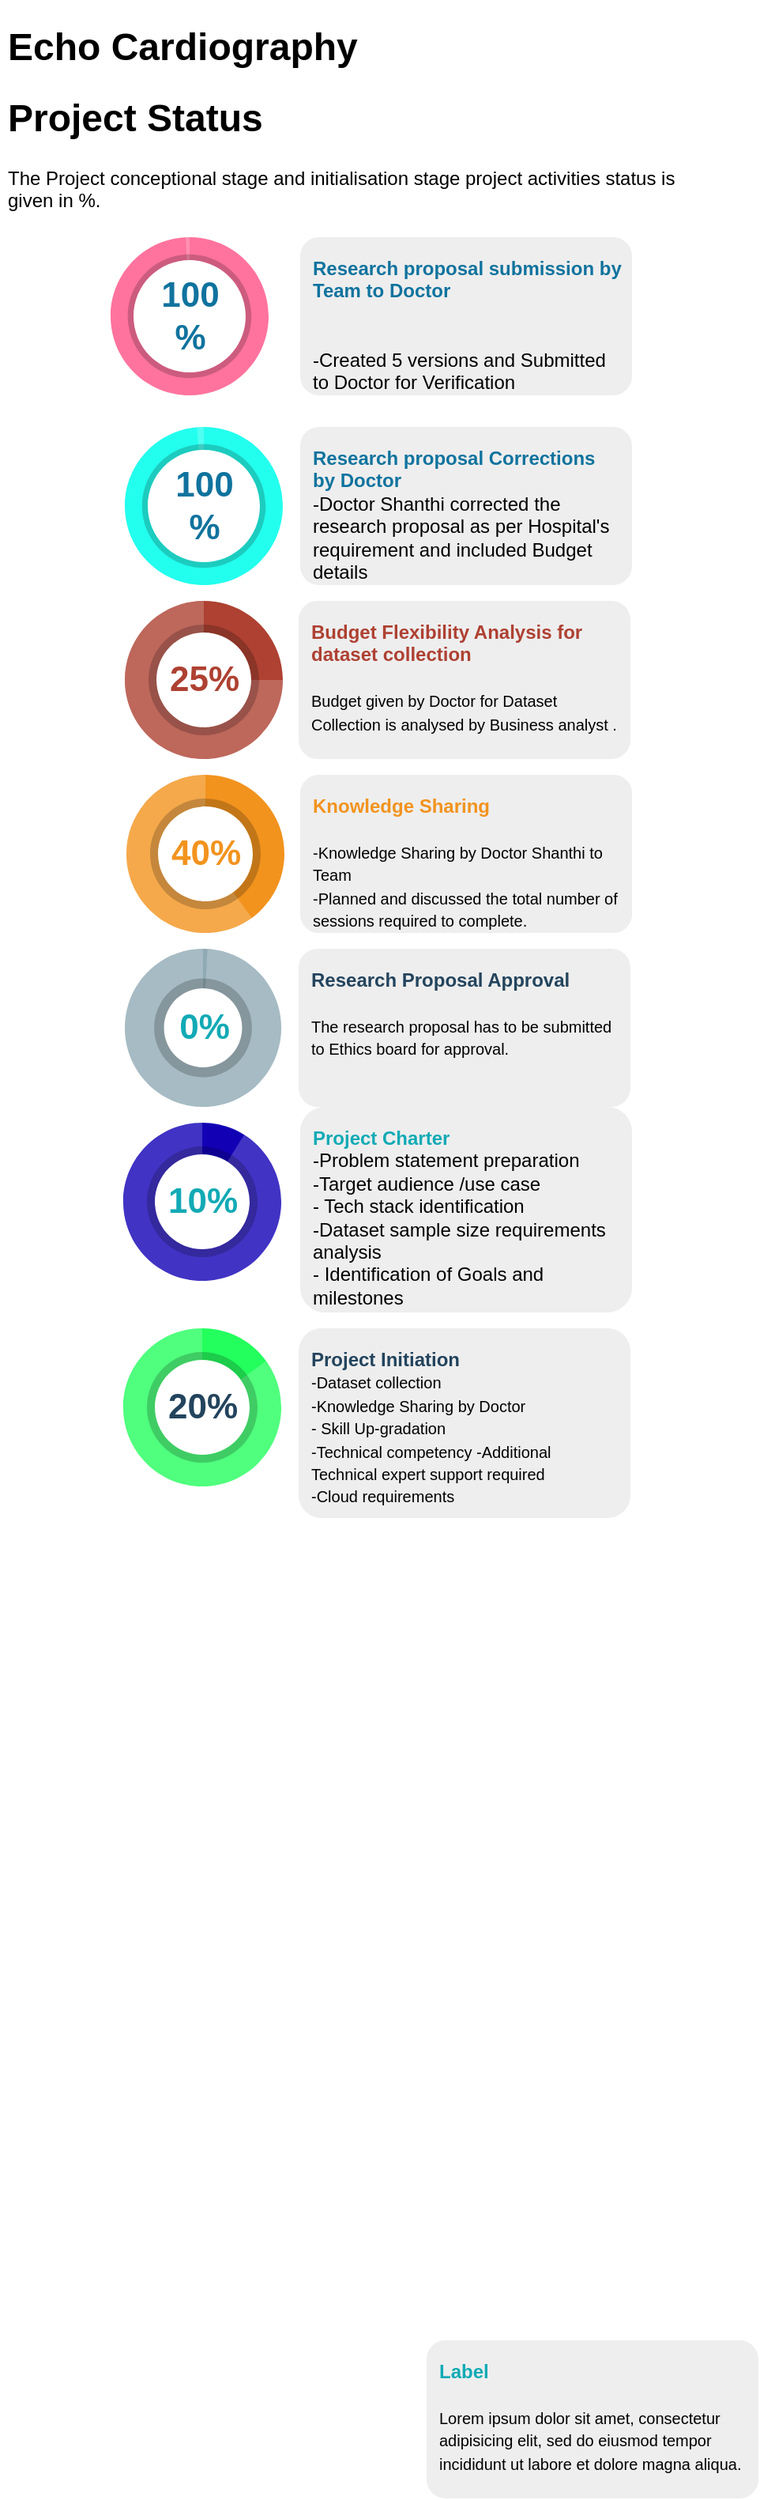 <mxfile version="20.7.4" type="github">
  <diagram id="C5RBs43oDa-KdzZeNtuy" name="Page-1">
    <mxGraphModel dx="810" dy="1538" grid="1" gridSize="10" guides="1" tooltips="1" connect="1" arrows="1" fold="1" page="1" pageScale="1" pageWidth="827" pageHeight="1169" math="0" shadow="0">
      <root>
        <mxCell id="WIyWlLk6GJQsqaUBKTNV-0" />
        <mxCell id="WIyWlLk6GJQsqaUBKTNV-1" parent="WIyWlLk6GJQsqaUBKTNV-0" />
        <mxCell id="kb_pg4geoTnKRLb5H52R-29" value="40%" style="verticalLabelPosition=middle;verticalAlign=middle;html=1;html=1;shape=mxgraph.infographic.partConcEllipse;startAngle=0;endAngle=0.4;arcWidth=0.4;strokeColor=none;fillColor=#F2931E;fontSize=22;fontColor=#F2931E;align=center;fontStyle=1;" vertex="1" parent="WIyWlLk6GJQsqaUBKTNV-1">
          <mxGeometry x="130" y="-660" width="100" height="100" as="geometry" />
        </mxCell>
        <mxCell id="kb_pg4geoTnKRLb5H52R-30" value="25%" style="verticalLabelPosition=middle;verticalAlign=middle;html=1;html=1;shape=mxgraph.infographic.partConcEllipse;startAngle=0;endAngle=0.25;arcWidth=0.4;strokeColor=none;fillColor=#AE4132;fontSize=22;fontColor=#AE4132;align=center;fontStyle=1;" vertex="1" parent="WIyWlLk6GJQsqaUBKTNV-1">
          <mxGeometry x="129" y="-770" width="100" height="100" as="geometry" />
        </mxCell>
        <mxCell id="kb_pg4geoTnKRLb5H52R-31" value="20%" style="verticalLabelPosition=middle;verticalAlign=middle;html=1;html=1;shape=mxgraph.infographic.partConcEllipse;startAngle=0;endAngle=0.15;arcWidth=0.4;strokeColor=none;fillColor=#23FF5D;fontSize=22;fontColor=#23445D;align=center;fontStyle=1;" vertex="1" parent="WIyWlLk6GJQsqaUBKTNV-1">
          <mxGeometry x="128" y="-310" width="100" height="100" as="geometry" />
        </mxCell>
        <mxCell id="kb_pg4geoTnKRLb5H52R-32" value="0%" style="verticalLabelPosition=middle;verticalAlign=middle;html=1;html=1;shape=mxgraph.infographic.partConcEllipse;startAngle=0;endAngle=0.009;arcWidth=0.5;strokeColor=none;fillColor=#90AAB5;fontSize=22;fontColor=#12AAB5;align=center;fontStyle=1;" vertex="1" parent="WIyWlLk6GJQsqaUBKTNV-1">
          <mxGeometry x="129" y="-550" width="99" height="100" as="geometry" />
        </mxCell>
        <mxCell id="kb_pg4geoTnKRLb5H52R-34" value="&lt;font style=&quot;&quot;&gt;&lt;font color=&quot;#f2931e&quot;&gt;&lt;b&gt;Knowledge Sharing&lt;/b&gt;&lt;/font&gt;&lt;br&gt;&lt;br&gt;&lt;font style=&quot;font-size: 10px;&quot; size=&quot;1&quot;&gt;Knowledge Sharing by Doctor Shanthi to Team&lt;/font&gt;&lt;/font&gt;" style="rounded=1;strokeColor=none;fillColor=#EEEEEE;align=left;arcSize=12;verticalAlign=top;whiteSpace=wrap;html=1;fontSize=12;spacing=8;" vertex="1" parent="WIyWlLk6GJQsqaUBKTNV-1">
          <mxGeometry x="240" y="-660" width="210" height="100" as="geometry" />
        </mxCell>
        <mxCell id="kb_pg4geoTnKRLb5H52R-35" value="&lt;font style=&quot;&quot;&gt;&lt;font color=&quot;#ae4132&quot;&gt;&lt;b&gt;Budget Flexibility Analysis for dataset collection&lt;/b&gt;&lt;/font&gt;&lt;br&gt;&lt;br&gt;&lt;font style=&quot;font-size: 10px;&quot; size=&quot;1&quot;&gt;Budget given by Doctor for Dataset Collection is analysed by Business analyst .&lt;/font&gt;&lt;/font&gt;" style="rounded=1;strokeColor=none;fillColor=#EEEEEE;align=left;arcSize=12;verticalAlign=top;whiteSpace=wrap;html=1;fontSize=12;spacing=8;" vertex="1" parent="WIyWlLk6GJQsqaUBKTNV-1">
          <mxGeometry x="239" y="-770" width="210" height="100" as="geometry" />
        </mxCell>
        <mxCell id="kb_pg4geoTnKRLb5H52R-36" value="&lt;font style=&quot;&quot;&gt;&lt;font color=&quot;#23445d&quot;&gt;&lt;b&gt;Project Initiation&lt;/b&gt;&lt;/font&gt;&lt;br&gt;&lt;font style=&quot;&quot;&gt;&lt;span style=&quot;font-size: 10px;&quot;&gt;-Dataset collection&lt;/span&gt;&lt;br&gt;&lt;span style=&quot;font-size: 10px;&quot;&gt;-Knowledge Sharing by Doctor&amp;nbsp;&lt;/span&gt;&lt;br&gt;&lt;span style=&quot;font-size: 10px;&quot;&gt;- Skill Up-gradation&lt;br&gt;-Technical competency -Additional Technical expert support required&amp;nbsp;&lt;br&gt;-Cloud requirements&lt;br&gt;&lt;/span&gt;&lt;br&gt;&lt;br&gt;&lt;/font&gt;&lt;/font&gt;" style="rounded=1;strokeColor=none;fillColor=#EEEEEE;align=left;arcSize=12;verticalAlign=top;whiteSpace=wrap;html=1;fontSize=12;spacing=8;" vertex="1" parent="WIyWlLk6GJQsqaUBKTNV-1">
          <mxGeometry x="239" y="-310" width="210" height="120" as="geometry" />
        </mxCell>
        <mxCell id="kb_pg4geoTnKRLb5H52R-37" value="&lt;font style=&quot;&quot;&gt;&lt;font color=&quot;#12aab5&quot;&gt;&lt;b&gt;Project Charter&lt;/b&gt;&lt;/font&gt;&lt;br&gt;-Problem statement preparation&lt;br&gt;-Target audience /use case&lt;br&gt;- Tech stack identification&lt;br&gt;-Dataset sample size requirements analysis&lt;br&gt;- Identification of Goals and milestones&lt;br&gt;&lt;/font&gt;" style="rounded=1;strokeColor=none;fillColor=#EEEEEE;align=left;arcSize=12;verticalAlign=top;whiteSpace=wrap;html=1;fontSize=12;spacing=8;" vertex="1" parent="WIyWlLk6GJQsqaUBKTNV-1">
          <mxGeometry x="240" y="-450" width="210" height="130" as="geometry" />
        </mxCell>
        <mxCell id="kb_pg4geoTnKRLb5H52R-38" value="100&lt;br&gt;%" style="verticalLabelPosition=middle;verticalAlign=middle;html=1;html=1;shape=mxgraph.infographic.partConcEllipse;startAngle=0;endAngle=0.992;arcWidth=0.29;strokeColor=none;fillColor=#FF739E;fontSize=22;fontColor=#10739E;align=center;fontStyle=1;" vertex="1" parent="WIyWlLk6GJQsqaUBKTNV-1">
          <mxGeometry x="120" y="-1000" width="100" height="100" as="geometry" />
        </mxCell>
        <mxCell id="kb_pg4geoTnKRLb5H52R-40" value="&lt;font style=&quot;&quot;&gt;&lt;font color=&quot;#10739e&quot;&gt;&lt;b&gt;Research proposal submission by Team to Doctor&lt;/b&gt;&lt;/font&gt;&lt;br&gt;&lt;br&gt;&lt;br&gt;-Created 5 versions and Submitted to Doctor for Verification&amp;nbsp;&lt;br&gt;&lt;/font&gt;" style="rounded=1;strokeColor=none;fillColor=#EEEEEE;align=left;arcSize=12;verticalAlign=top;whiteSpace=wrap;html=1;fontSize=12;spacing=8;" vertex="1" parent="WIyWlLk6GJQsqaUBKTNV-1">
          <mxGeometry x="240" y="-1000" width="210" height="100" as="geometry" />
        </mxCell>
        <mxCell id="kb_pg4geoTnKRLb5H52R-46" value="10%" style="verticalLabelPosition=middle;verticalAlign=middle;html=1;html=1;shape=mxgraph.infographic.partConcEllipse;startAngle=0;endAngle=0.089;arcWidth=0.4;strokeColor=none;fillColor=#1200B5;fontSize=22;fontColor=#12AAB5;align=center;fontStyle=1;" vertex="1" parent="WIyWlLk6GJQsqaUBKTNV-1">
          <mxGeometry x="128" y="-440" width="100" height="100" as="geometry" />
        </mxCell>
        <mxCell id="kb_pg4geoTnKRLb5H52R-47" value="&lt;font style=&quot;border-color: var(--border-color);&quot; color=&quot;#f2931e&quot;&gt;&lt;b style=&quot;border-color: var(--border-color);&quot;&gt;Knowledge Sharing&lt;/b&gt;&lt;/font&gt;&lt;br style=&quot;border-color: var(--border-color);&quot;&gt;&lt;br style=&quot;border-color: var(--border-color);&quot;&gt;&lt;font style=&quot;border-color: var(--border-color); font-size: 10px;&quot;&gt;-Knowledge Sharing by Doctor Shanthi to Team&lt;br&gt;-Planned and discussed the total number of sessions required to complete.&lt;br&gt;&lt;/font&gt;" style="rounded=1;strokeColor=none;fillColor=#EEEEEE;align=left;arcSize=12;verticalAlign=top;whiteSpace=wrap;html=1;fontSize=12;spacing=8;" vertex="1" parent="WIyWlLk6GJQsqaUBKTNV-1">
          <mxGeometry x="240" y="-660" width="210" height="100" as="geometry" />
        </mxCell>
        <mxCell id="kb_pg4geoTnKRLb5H52R-50" value="&lt;font style=&quot;&quot;&gt;&lt;font color=&quot;#23445d&quot;&gt;&lt;b&gt;Research Proposal Approval&lt;/b&gt;&lt;/font&gt;&lt;br&gt;&lt;br&gt;&lt;font style=&quot;font-size: 10px;&quot; size=&quot;1&quot;&gt;The research proposal has to be submitted to Ethics board for approval.&lt;/font&gt;&lt;/font&gt;" style="rounded=1;strokeColor=none;fillColor=#EEEEEE;align=left;arcSize=12;verticalAlign=top;whiteSpace=wrap;html=1;fontSize=12;spacing=8;" vertex="1" parent="WIyWlLk6GJQsqaUBKTNV-1">
          <mxGeometry x="239" y="-550" width="210" height="100" as="geometry" />
        </mxCell>
        <mxCell id="kb_pg4geoTnKRLb5H52R-51" value="&lt;font style=&quot;font-size: 10px&quot;&gt;&lt;font style=&quot;font-size: 12px&quot; color=&quot;#12AAB5&quot;&gt;&lt;b&gt;Label&lt;/b&gt;&lt;/font&gt;&lt;br&gt;&lt;br&gt;&lt;font size=&quot;1&quot;&gt;Lorem ipsum dolor sit amet, consectetur adipisicing elit, sed do eiusmod tempor incididunt ut labore et dolore magna aliqua.&lt;/font&gt;&lt;/font&gt;" style="rounded=1;strokeColor=none;fillColor=#EEEEEE;align=left;arcSize=12;verticalAlign=top;whiteSpace=wrap;html=1;fontSize=12;spacing=8;" vertex="1" parent="WIyWlLk6GJQsqaUBKTNV-1">
          <mxGeometry x="320" y="330" width="210" height="100" as="geometry" />
        </mxCell>
        <mxCell id="kb_pg4geoTnKRLb5H52R-52" value="100&lt;br&gt;%" style="verticalLabelPosition=middle;verticalAlign=middle;html=1;html=1;shape=mxgraph.infographic.partConcEllipse;startAngle=0;endAngle=0.986;arcWidth=0.29;strokeColor=none;fillColor=#23FFEE;fontSize=22;fontColor=#10739E;align=center;fontStyle=1;" vertex="1" parent="WIyWlLk6GJQsqaUBKTNV-1">
          <mxGeometry x="129" y="-880" width="100" height="100" as="geometry" />
        </mxCell>
        <mxCell id="kb_pg4geoTnKRLb5H52R-53" value="&lt;font style=&quot;&quot;&gt;&lt;font color=&quot;#10739e&quot;&gt;&lt;b&gt;Research proposal Corrections&amp;nbsp; by Doctor&lt;/b&gt;&lt;/font&gt;&lt;br&gt;-Doctor Shanthi corrected the research proposal as per Hospital&#39;s requirement and included Budget details&lt;br&gt;&lt;br&gt;&lt;/font&gt;" style="rounded=1;strokeColor=none;fillColor=#EEEEEE;align=left;arcSize=12;verticalAlign=top;whiteSpace=wrap;html=1;fontSize=12;spacing=8;" vertex="1" parent="WIyWlLk6GJQsqaUBKTNV-1">
          <mxGeometry x="240" y="-880" width="210" height="100" as="geometry" />
        </mxCell>
        <mxCell id="kb_pg4geoTnKRLb5H52R-54" value="&lt;h1&gt;Echo Cardiography&amp;nbsp;&lt;/h1&gt;&lt;h1&gt;Project Status&lt;/h1&gt;&lt;p&gt;The Project conceptional stage and initialisation stage project activities status is given in %.&amp;nbsp;&lt;/p&gt;" style="text;html=1;strokeColor=none;fillColor=none;spacing=5;spacingTop=-20;whiteSpace=wrap;overflow=hidden;rounded=0;" vertex="1" parent="WIyWlLk6GJQsqaUBKTNV-1">
          <mxGeometry x="50" y="-1140" width="450" height="130" as="geometry" />
        </mxCell>
      </root>
    </mxGraphModel>
  </diagram>
</mxfile>
